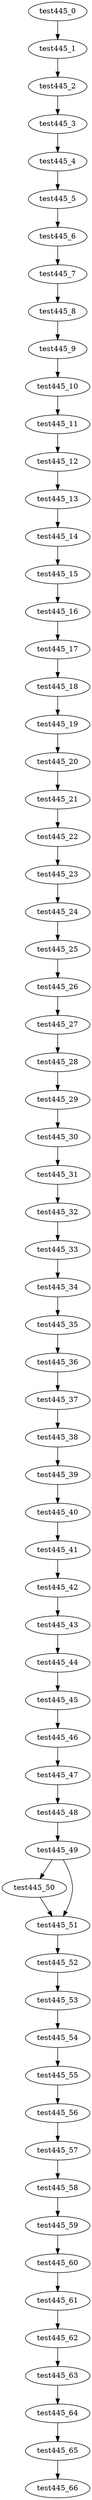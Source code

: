 digraph G {
test445_0->test445_1;
test445_1->test445_2;
test445_2->test445_3;
test445_3->test445_4;
test445_4->test445_5;
test445_5->test445_6;
test445_6->test445_7;
test445_7->test445_8;
test445_8->test445_9;
test445_9->test445_10;
test445_10->test445_11;
test445_11->test445_12;
test445_12->test445_13;
test445_13->test445_14;
test445_14->test445_15;
test445_15->test445_16;
test445_16->test445_17;
test445_17->test445_18;
test445_18->test445_19;
test445_19->test445_20;
test445_20->test445_21;
test445_21->test445_22;
test445_22->test445_23;
test445_23->test445_24;
test445_24->test445_25;
test445_25->test445_26;
test445_26->test445_27;
test445_27->test445_28;
test445_28->test445_29;
test445_29->test445_30;
test445_30->test445_31;
test445_31->test445_32;
test445_32->test445_33;
test445_33->test445_34;
test445_34->test445_35;
test445_35->test445_36;
test445_36->test445_37;
test445_37->test445_38;
test445_38->test445_39;
test445_39->test445_40;
test445_40->test445_41;
test445_41->test445_42;
test445_42->test445_43;
test445_43->test445_44;
test445_44->test445_45;
test445_45->test445_46;
test445_46->test445_47;
test445_47->test445_48;
test445_48->test445_49;
test445_49->test445_50;
test445_49->test445_51;
test445_50->test445_51;
test445_51->test445_52;
test445_52->test445_53;
test445_53->test445_54;
test445_54->test445_55;
test445_55->test445_56;
test445_56->test445_57;
test445_57->test445_58;
test445_58->test445_59;
test445_59->test445_60;
test445_60->test445_61;
test445_61->test445_62;
test445_62->test445_63;
test445_63->test445_64;
test445_64->test445_65;
test445_65->test445_66;

}
